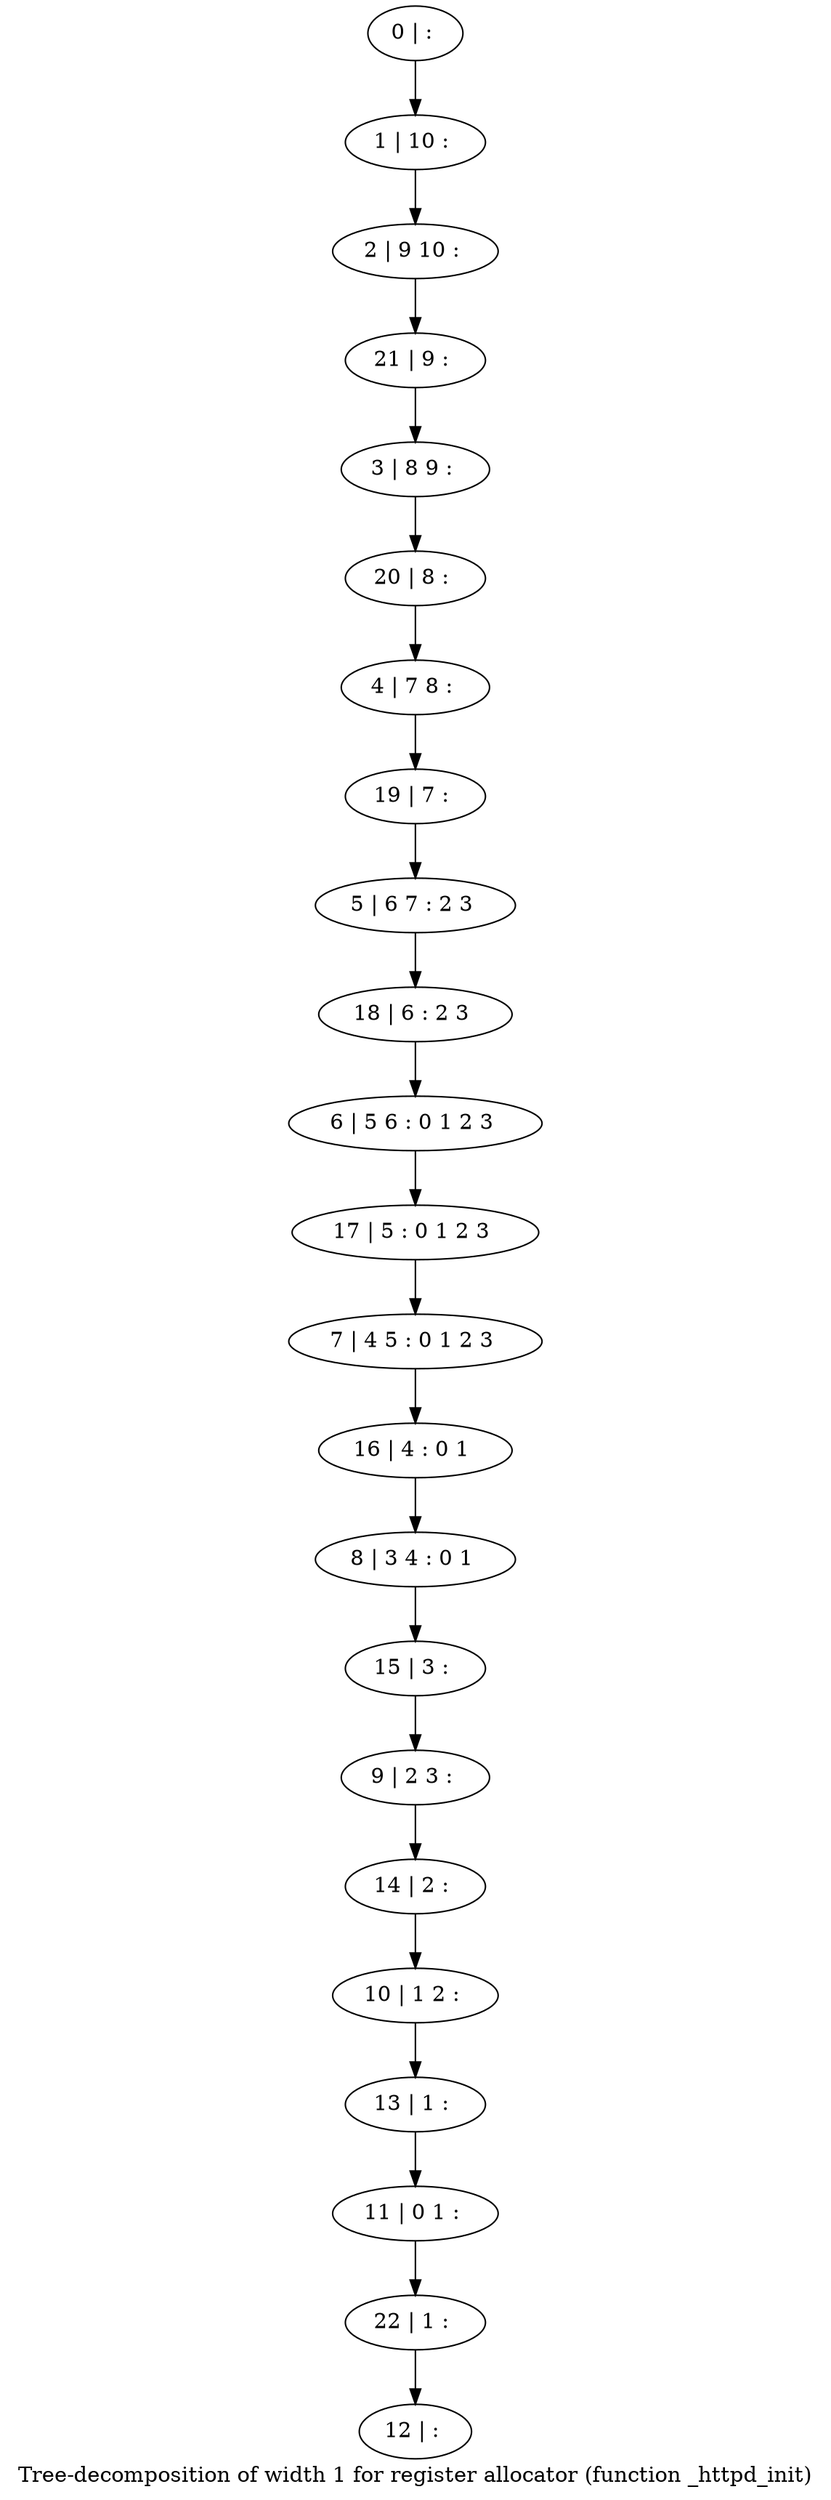 digraph G {
graph [label="Tree-decomposition of width 1 for register allocator (function _httpd_init)"]
0[label="0 | : "];
1[label="1 | 10 : "];
2[label="2 | 9 10 : "];
3[label="3 | 8 9 : "];
4[label="4 | 7 8 : "];
5[label="5 | 6 7 : 2 3 "];
6[label="6 | 5 6 : 0 1 2 3 "];
7[label="7 | 4 5 : 0 1 2 3 "];
8[label="8 | 3 4 : 0 1 "];
9[label="9 | 2 3 : "];
10[label="10 | 1 2 : "];
11[label="11 | 0 1 : "];
12[label="12 | : "];
13[label="13 | 1 : "];
14[label="14 | 2 : "];
15[label="15 | 3 : "];
16[label="16 | 4 : 0 1 "];
17[label="17 | 5 : 0 1 2 3 "];
18[label="18 | 6 : 2 3 "];
19[label="19 | 7 : "];
20[label="20 | 8 : "];
21[label="21 | 9 : "];
22[label="22 | 1 : "];
0->1 ;
1->2 ;
13->11 ;
10->13 ;
14->10 ;
9->14 ;
15->9 ;
8->15 ;
16->8 ;
7->16 ;
17->7 ;
6->17 ;
18->6 ;
5->18 ;
19->5 ;
4->19 ;
20->4 ;
3->20 ;
21->3 ;
2->21 ;
22->12 ;
11->22 ;
}
